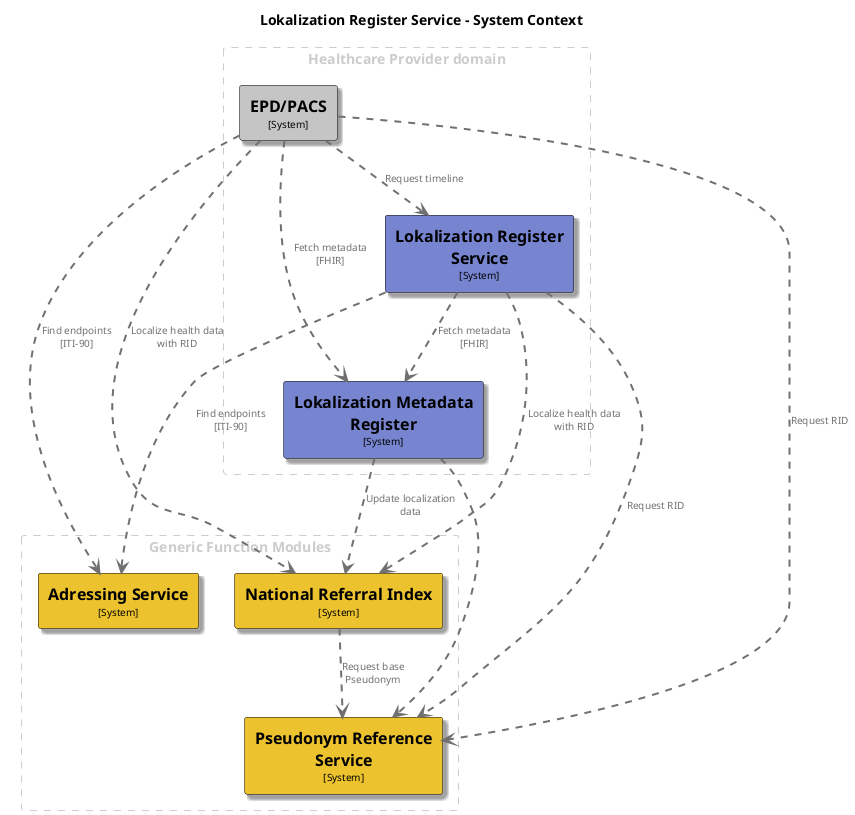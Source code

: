 @startuml
set separator none
title Lokalization Register Service - System Context

top to bottom direction

skinparam {
  arrowFontSize 10
  defaultTextAlignment center
  wrapWidth 200
  maxMessageSize 100
}

hide stereotype

skinparam rectangle<<AdressingService>> {
  BackgroundColor #ecc22e
  FontColor #000000
  BorderColor #000000
  shadowing true
}
skinparam rectangle<<EPDPACS>> {
  BackgroundColor #c5c5c5
  FontColor #000000
  BorderColor #000000
  shadowing true
}
skinparam rectangle<<LokalizationMetadataRegister>> {
  BackgroundColor #7785d1
  FontColor #000000
  BorderColor #000000
  shadowing true
}
skinparam rectangle<<LokalizationRegisterService>> {
  BackgroundColor #7785d1
  FontColor #000000
  BorderColor #000000
  shadowing true
}
skinparam rectangle<<NationalReferralIndex>> {
  BackgroundColor #ecc22e
  FontColor #000000
  BorderColor #000000
  shadowing true
}
skinparam rectangle<<PseudonymReferenceService>> {
  BackgroundColor #ecc22e
  FontColor #000000
  BorderColor #000000
  shadowing true
}

rectangle "Generic Function Modules" <<group1>> as group1 {
  skinparam RectangleBorderColor<<group1>> #cccccc
  skinparam RectangleFontColor<<group1>> #cccccc
  skinparam RectangleBorderStyle<<group1>> dashed

  rectangle "==Pseudonym Reference Service\n<size:10>[System]</size>" <<PseudonymReferenceService>> as PseudonymReferenceService
  rectangle "==Adressing Service\n<size:10>[System]</size>" <<AdressingService>> as AdressingService
  rectangle "==National Referral Index\n<size:10>[System]</size>" <<NationalReferralIndex>> as NationalReferralIndex
}

rectangle "Healthcare Provider domain" <<group2>> as group2 {
  skinparam RectangleBorderColor<<group2>> #cccccc
  skinparam RectangleFontColor<<group2>> #cccccc
  skinparam RectangleBorderStyle<<group2>> dashed

  rectangle "==Lokalization Metadata Register\n<size:10>[System]</size>" <<LokalizationMetadataRegister>> as LokalizationMetadataRegister
  rectangle "==Lokalization Register Service\n<size:10>[System]</size>" <<LokalizationRegisterService>> as LokalizationRegisterService
  rectangle "==EPD/PACS\n<size:10>[System]</size>" <<EPDPACS>> as EPDPACS
}


LokalizationMetadataRegister .[#707070,thickness=2].> NationalReferralIndex : "<color:#707070>Update localization data"
NationalReferralIndex .[#707070,thickness=2].> PseudonymReferenceService : "<color:#707070>Request base Pseudonym"
LokalizationMetadataRegister .[#707070,thickness=2].> PseudonymReferenceService : "<color:#707070>"
LokalizationRegisterService .[#707070,thickness=2].> PseudonymReferenceService : "<color:#707070>Request RID"
LokalizationRegisterService .[#707070,thickness=2].> NationalReferralIndex : "<color:#707070>Localize health data with RID"
LokalizationRegisterService .[#707070,thickness=2].> AdressingService : "<color:#707070>Find endpoints [ITI-90]"
LokalizationRegisterService .[#707070,thickness=2].> LokalizationMetadataRegister : "<color:#707070>Fetch metadata [FHIR]"
EPDPACS .[#707070,thickness=2].> NationalReferralIndex : "<color:#707070>Localize health data with RID"
EPDPACS .[#707070,thickness=2].> AdressingService : "<color:#707070>Find endpoints [ITI-90]"
EPDPACS .[#707070,thickness=2].> LokalizationMetadataRegister : "<color:#707070>Fetch metadata [FHIR]"
EPDPACS .[#707070,thickness=2].> PseudonymReferenceService : "<color:#707070>Request RID"
EPDPACS .[#707070,thickness=2].> LokalizationRegisterService : "<color:#707070>Request timeline"
@enduml